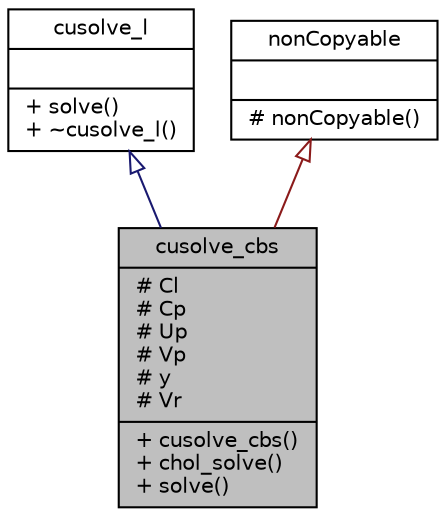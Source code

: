 digraph "cusolve_cbs"
{
 // INTERACTIVE_SVG=YES
  bgcolor="transparent";
  edge [fontname="Helvetica",fontsize="10",labelfontname="Helvetica",labelfontsize="10"];
  node [fontname="Helvetica",fontsize="10",shape=record];
  Node0 [label="{cusolve_cbs\n|# Cl\l# Cp\l# Up\l# Vp\l# y\l# Vr\l|+ cusolve_cbs()\l+ chol_solve()\l+ solve()\l}",height=0.2,width=0.4,color="black", fillcolor="grey75", style="filled", fontcolor="black"];
  Node1 -> Node0 [dir="back",color="midnightblue",fontsize="10",style="solid",arrowtail="onormal",fontname="Helvetica"];
  Node1 [label="{cusolve_l\n||+ solve()\l+ ~cusolve_l()\l}",height=0.2,width=0.4,color="black",URL="$d3/d82/classcusolve__l.html"];
  Node2 -> Node0 [dir="back",color="firebrick4",fontsize="10",style="solid",arrowtail="onormal",fontname="Helvetica"];
  Node2 [label="{nonCopyable\n||# nonCopyable()\l}",height=0.2,width=0.4,color="black",URL="$dc/d27/classnon_copyable.html"];
}
